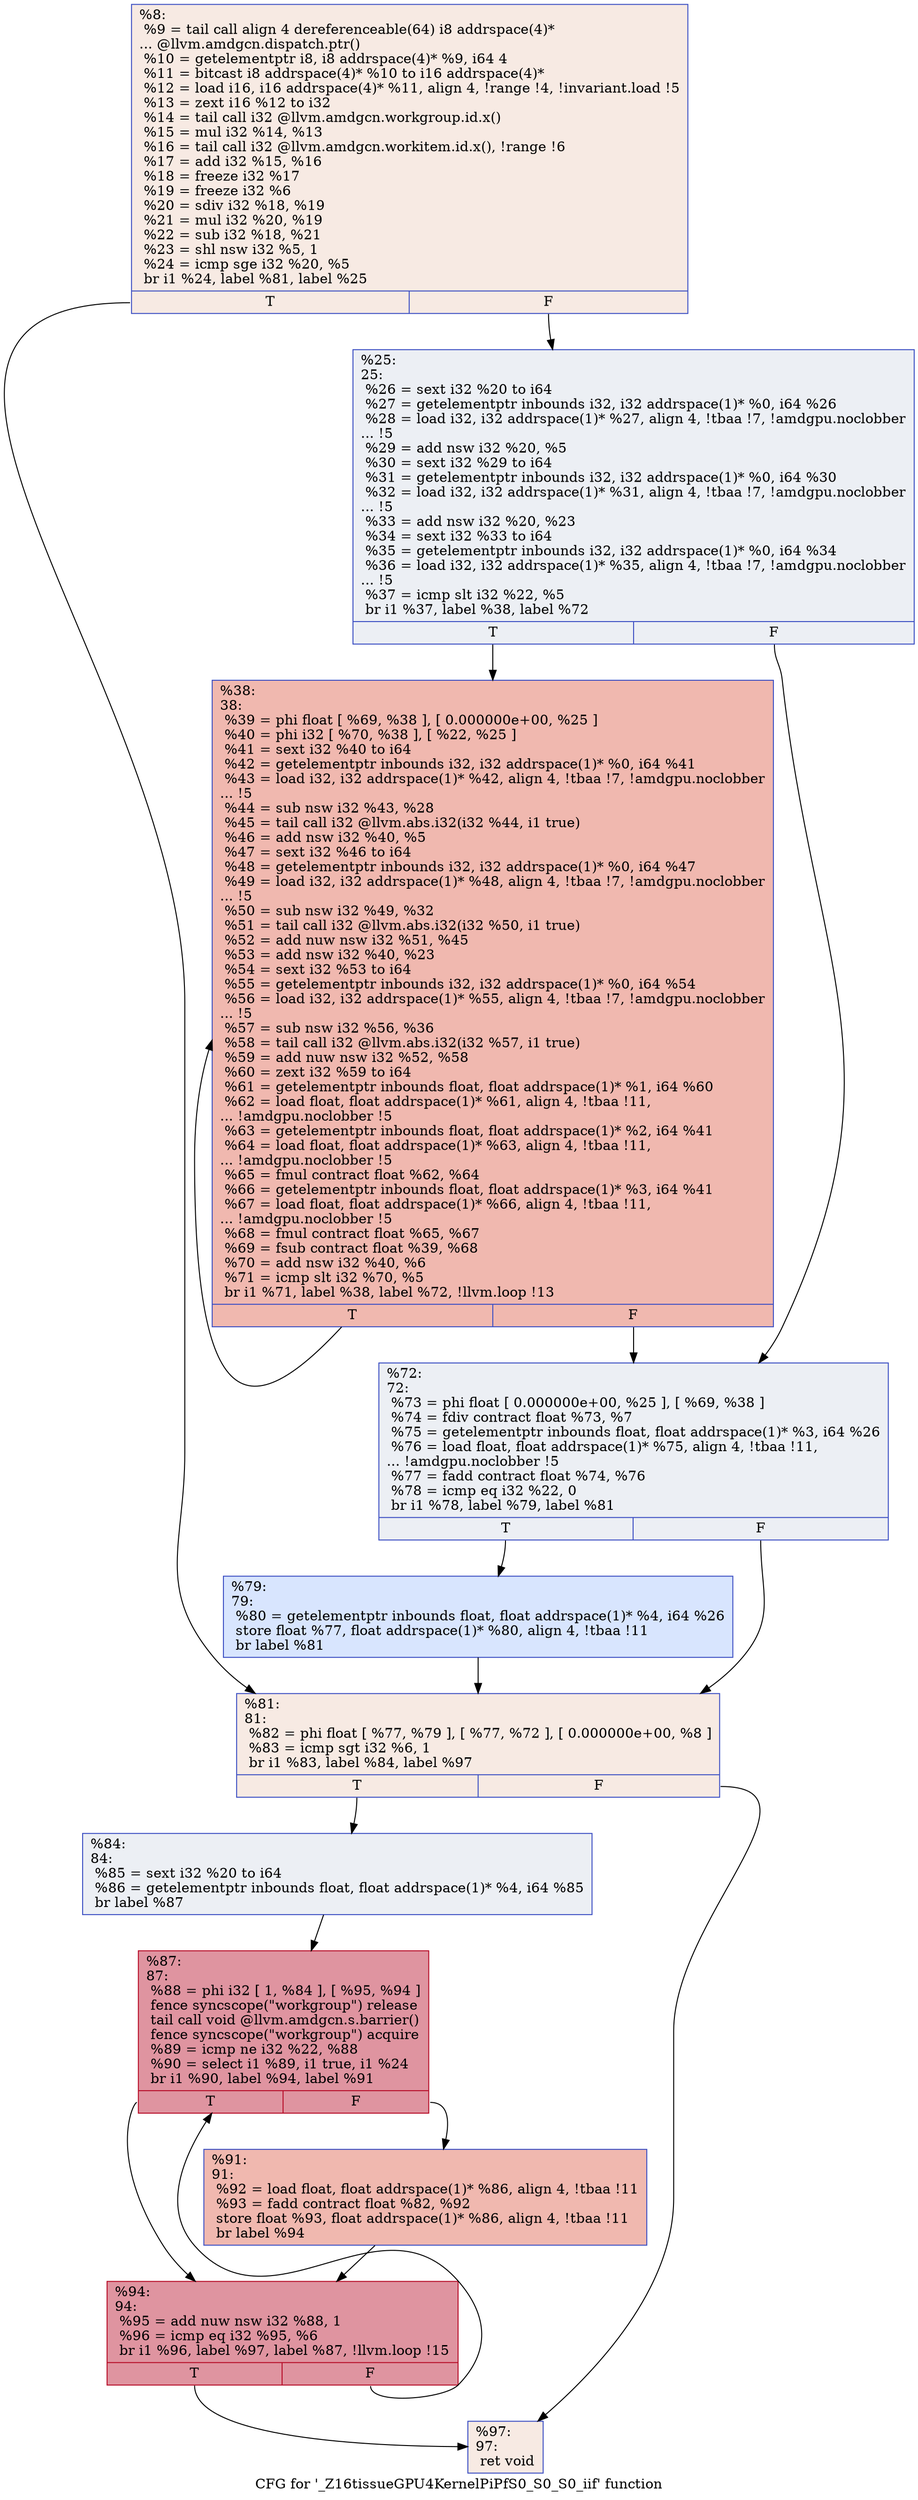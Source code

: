 digraph "CFG for '_Z16tissueGPU4KernelPiPfS0_S0_S0_iif' function" {
	label="CFG for '_Z16tissueGPU4KernelPiPfS0_S0_S0_iif' function";

	Node0x45612f0 [shape=record,color="#3d50c3ff", style=filled, fillcolor="#eed0c070",label="{%8:\l  %9 = tail call align 4 dereferenceable(64) i8 addrspace(4)*\l... @llvm.amdgcn.dispatch.ptr()\l  %10 = getelementptr i8, i8 addrspace(4)* %9, i64 4\l  %11 = bitcast i8 addrspace(4)* %10 to i16 addrspace(4)*\l  %12 = load i16, i16 addrspace(4)* %11, align 4, !range !4, !invariant.load !5\l  %13 = zext i16 %12 to i32\l  %14 = tail call i32 @llvm.amdgcn.workgroup.id.x()\l  %15 = mul i32 %14, %13\l  %16 = tail call i32 @llvm.amdgcn.workitem.id.x(), !range !6\l  %17 = add i32 %15, %16\l  %18 = freeze i32 %17\l  %19 = freeze i32 %6\l  %20 = sdiv i32 %18, %19\l  %21 = mul i32 %20, %19\l  %22 = sub i32 %18, %21\l  %23 = shl nsw i32 %5, 1\l  %24 = icmp sge i32 %20, %5\l  br i1 %24, label %81, label %25\l|{<s0>T|<s1>F}}"];
	Node0x45612f0:s0 -> Node0x4563580;
	Node0x45612f0:s1 -> Node0x4563610;
	Node0x4563610 [shape=record,color="#3d50c3ff", style=filled, fillcolor="#d4dbe670",label="{%25:\l25:                                               \l  %26 = sext i32 %20 to i64\l  %27 = getelementptr inbounds i32, i32 addrspace(1)* %0, i64 %26\l  %28 = load i32, i32 addrspace(1)* %27, align 4, !tbaa !7, !amdgpu.noclobber\l... !5\l  %29 = add nsw i32 %20, %5\l  %30 = sext i32 %29 to i64\l  %31 = getelementptr inbounds i32, i32 addrspace(1)* %0, i64 %30\l  %32 = load i32, i32 addrspace(1)* %31, align 4, !tbaa !7, !amdgpu.noclobber\l... !5\l  %33 = add nsw i32 %20, %23\l  %34 = sext i32 %33 to i64\l  %35 = getelementptr inbounds i32, i32 addrspace(1)* %0, i64 %34\l  %36 = load i32, i32 addrspace(1)* %35, align 4, !tbaa !7, !amdgpu.noclobber\l... !5\l  %37 = icmp slt i32 %22, %5\l  br i1 %37, label %38, label %72\l|{<s0>T|<s1>F}}"];
	Node0x4563610:s0 -> Node0x4564ce0;
	Node0x4563610:s1 -> Node0x4564d70;
	Node0x4564ce0 [shape=record,color="#3d50c3ff", style=filled, fillcolor="#dc5d4a70",label="{%38:\l38:                                               \l  %39 = phi float [ %69, %38 ], [ 0.000000e+00, %25 ]\l  %40 = phi i32 [ %70, %38 ], [ %22, %25 ]\l  %41 = sext i32 %40 to i64\l  %42 = getelementptr inbounds i32, i32 addrspace(1)* %0, i64 %41\l  %43 = load i32, i32 addrspace(1)* %42, align 4, !tbaa !7, !amdgpu.noclobber\l... !5\l  %44 = sub nsw i32 %43, %28\l  %45 = tail call i32 @llvm.abs.i32(i32 %44, i1 true)\l  %46 = add nsw i32 %40, %5\l  %47 = sext i32 %46 to i64\l  %48 = getelementptr inbounds i32, i32 addrspace(1)* %0, i64 %47\l  %49 = load i32, i32 addrspace(1)* %48, align 4, !tbaa !7, !amdgpu.noclobber\l... !5\l  %50 = sub nsw i32 %49, %32\l  %51 = tail call i32 @llvm.abs.i32(i32 %50, i1 true)\l  %52 = add nuw nsw i32 %51, %45\l  %53 = add nsw i32 %40, %23\l  %54 = sext i32 %53 to i64\l  %55 = getelementptr inbounds i32, i32 addrspace(1)* %0, i64 %54\l  %56 = load i32, i32 addrspace(1)* %55, align 4, !tbaa !7, !amdgpu.noclobber\l... !5\l  %57 = sub nsw i32 %56, %36\l  %58 = tail call i32 @llvm.abs.i32(i32 %57, i1 true)\l  %59 = add nuw nsw i32 %52, %58\l  %60 = zext i32 %59 to i64\l  %61 = getelementptr inbounds float, float addrspace(1)* %1, i64 %60\l  %62 = load float, float addrspace(1)* %61, align 4, !tbaa !11,\l... !amdgpu.noclobber !5\l  %63 = getelementptr inbounds float, float addrspace(1)* %2, i64 %41\l  %64 = load float, float addrspace(1)* %63, align 4, !tbaa !11,\l... !amdgpu.noclobber !5\l  %65 = fmul contract float %62, %64\l  %66 = getelementptr inbounds float, float addrspace(1)* %3, i64 %41\l  %67 = load float, float addrspace(1)* %66, align 4, !tbaa !11,\l... !amdgpu.noclobber !5\l  %68 = fmul contract float %65, %67\l  %69 = fsub contract float %39, %68\l  %70 = add nsw i32 %40, %6\l  %71 = icmp slt i32 %70, %5\l  br i1 %71, label %38, label %72, !llvm.loop !13\l|{<s0>T|<s1>F}}"];
	Node0x4564ce0:s0 -> Node0x4564ce0;
	Node0x4564ce0:s1 -> Node0x4564d70;
	Node0x4564d70 [shape=record,color="#3d50c3ff", style=filled, fillcolor="#d4dbe670",label="{%72:\l72:                                               \l  %73 = phi float [ 0.000000e+00, %25 ], [ %69, %38 ]\l  %74 = fdiv contract float %73, %7\l  %75 = getelementptr inbounds float, float addrspace(1)* %3, i64 %26\l  %76 = load float, float addrspace(1)* %75, align 4, !tbaa !11,\l... !amdgpu.noclobber !5\l  %77 = fadd contract float %74, %76\l  %78 = icmp eq i32 %22, 0\l  br i1 %78, label %79, label %81\l|{<s0>T|<s1>F}}"];
	Node0x4564d70:s0 -> Node0x4567e90;
	Node0x4564d70:s1 -> Node0x4563580;
	Node0x4567e90 [shape=record,color="#3d50c3ff", style=filled, fillcolor="#a7c5fe70",label="{%79:\l79:                                               \l  %80 = getelementptr inbounds float, float addrspace(1)* %4, i64 %26\l  store float %77, float addrspace(1)* %80, align 4, !tbaa !11\l  br label %81\l}"];
	Node0x4567e90 -> Node0x4563580;
	Node0x4563580 [shape=record,color="#3d50c3ff", style=filled, fillcolor="#eed0c070",label="{%81:\l81:                                               \l  %82 = phi float [ %77, %79 ], [ %77, %72 ], [ 0.000000e+00, %8 ]\l  %83 = icmp sgt i32 %6, 1\l  br i1 %83, label %84, label %97\l|{<s0>T|<s1>F}}"];
	Node0x4563580:s0 -> Node0x45682d0;
	Node0x4563580:s1 -> Node0x4568320;
	Node0x45682d0 [shape=record,color="#3d50c3ff", style=filled, fillcolor="#d4dbe670",label="{%84:\l84:                                               \l  %85 = sext i32 %20 to i64\l  %86 = getelementptr inbounds float, float addrspace(1)* %4, i64 %85\l  br label %87\l}"];
	Node0x45682d0 -> Node0x4568530;
	Node0x4568530 [shape=record,color="#b70d28ff", style=filled, fillcolor="#b70d2870",label="{%87:\l87:                                               \l  %88 = phi i32 [ 1, %84 ], [ %95, %94 ]\l  fence syncscope(\"workgroup\") release\l  tail call void @llvm.amdgcn.s.barrier()\l  fence syncscope(\"workgroup\") acquire\l  %89 = icmp ne i32 %22, %88\l  %90 = select i1 %89, i1 true, i1 %24\l  br i1 %90, label %94, label %91\l|{<s0>T|<s1>F}}"];
	Node0x4568530:s0 -> Node0x45685f0;
	Node0x4568530:s1 -> Node0x4568af0;
	Node0x4568af0 [shape=record,color="#3d50c3ff", style=filled, fillcolor="#dc5d4a70",label="{%91:\l91:                                               \l  %92 = load float, float addrspace(1)* %86, align 4, !tbaa !11\l  %93 = fadd contract float %82, %92\l  store float %93, float addrspace(1)* %86, align 4, !tbaa !11\l  br label %94\l}"];
	Node0x4568af0 -> Node0x45685f0;
	Node0x45685f0 [shape=record,color="#b70d28ff", style=filled, fillcolor="#b70d2870",label="{%94:\l94:                                               \l  %95 = add nuw nsw i32 %88, 1\l  %96 = icmp eq i32 %95, %6\l  br i1 %96, label %97, label %87, !llvm.loop !15\l|{<s0>T|<s1>F}}"];
	Node0x45685f0:s0 -> Node0x4568320;
	Node0x45685f0:s1 -> Node0x4568530;
	Node0x4568320 [shape=record,color="#3d50c3ff", style=filled, fillcolor="#eed0c070",label="{%97:\l97:                                               \l  ret void\l}"];
}
